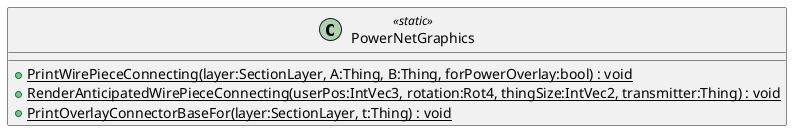 @startuml
class PowerNetGraphics <<static>> {
    + {static} PrintWirePieceConnecting(layer:SectionLayer, A:Thing, B:Thing, forPowerOverlay:bool) : void
    + {static} RenderAnticipatedWirePieceConnecting(userPos:IntVec3, rotation:Rot4, thingSize:IntVec2, transmitter:Thing) : void
    + {static} PrintOverlayConnectorBaseFor(layer:SectionLayer, t:Thing) : void
}
@enduml
